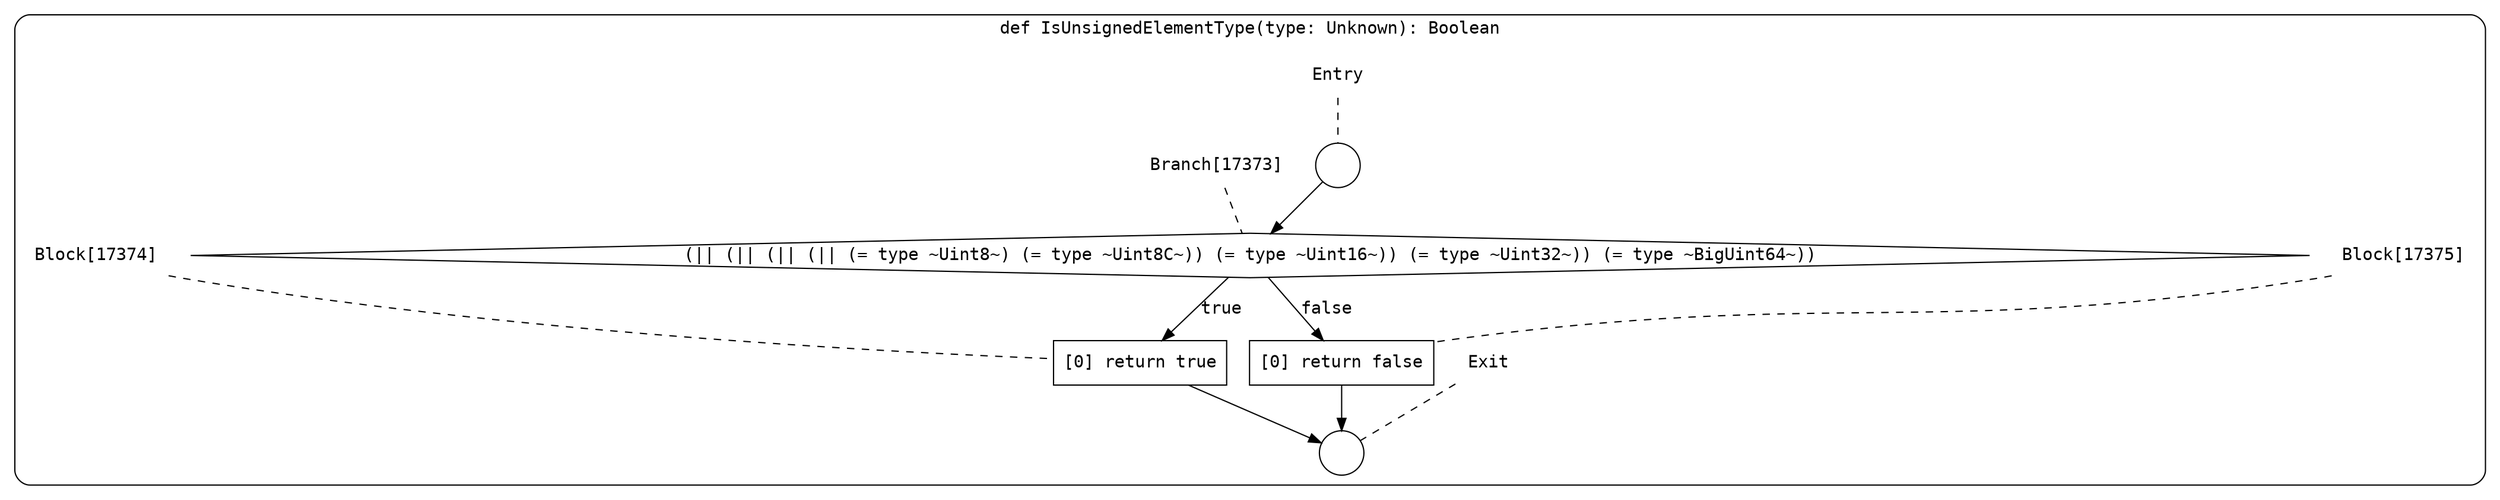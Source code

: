 digraph {
  graph [fontname = "Consolas"]
  node [fontname = "Consolas"]
  edge [fontname = "Consolas"]
  subgraph cluster2474 {
    label = "def IsUnsignedElementType(type: Unknown): Boolean"
    style = rounded
    cluster2474_entry_name [shape=none, label=<<font color="black">Entry</font>>]
    cluster2474_entry_name -> cluster2474_entry [arrowhead=none, color="black", style=dashed]
    cluster2474_entry [shape=circle label=" " color="black" fillcolor="white" style=filled]
    cluster2474_entry -> node17373 [color="black"]
    cluster2474_exit_name [shape=none, label=<<font color="black">Exit</font>>]
    cluster2474_exit_name -> cluster2474_exit [arrowhead=none, color="black", style=dashed]
    cluster2474_exit [shape=circle label=" " color="black" fillcolor="white" style=filled]
    node17373_name [shape=none, label=<<font color="black">Branch[17373]</font>>]
    node17373_name -> node17373 [arrowhead=none, color="black", style=dashed]
    node17373 [shape=diamond, label=<<font color="black">(|| (|| (|| (|| (= type ~Uint8~) (= type ~Uint8C~)) (= type ~Uint16~)) (= type ~Uint32~)) (= type ~BigUint64~))</font>> color="black" fillcolor="white", style=filled]
    node17373 -> node17374 [label=<<font color="black">true</font>> color="black"]
    node17373 -> node17375 [label=<<font color="black">false</font>> color="black"]
    node17374_name [shape=none, label=<<font color="black">Block[17374]</font>>]
    node17374_name -> node17374 [arrowhead=none, color="black", style=dashed]
    node17374 [shape=box, label=<<font color="black">[0] return true<BR ALIGN="LEFT"/></font>> color="black" fillcolor="white", style=filled]
    node17374 -> cluster2474_exit [color="black"]
    node17375_name [shape=none, label=<<font color="black">Block[17375]</font>>]
    node17375_name -> node17375 [arrowhead=none, color="black", style=dashed]
    node17375 [shape=box, label=<<font color="black">[0] return false<BR ALIGN="LEFT"/></font>> color="black" fillcolor="white", style=filled]
    node17375 -> cluster2474_exit [color="black"]
  }
}